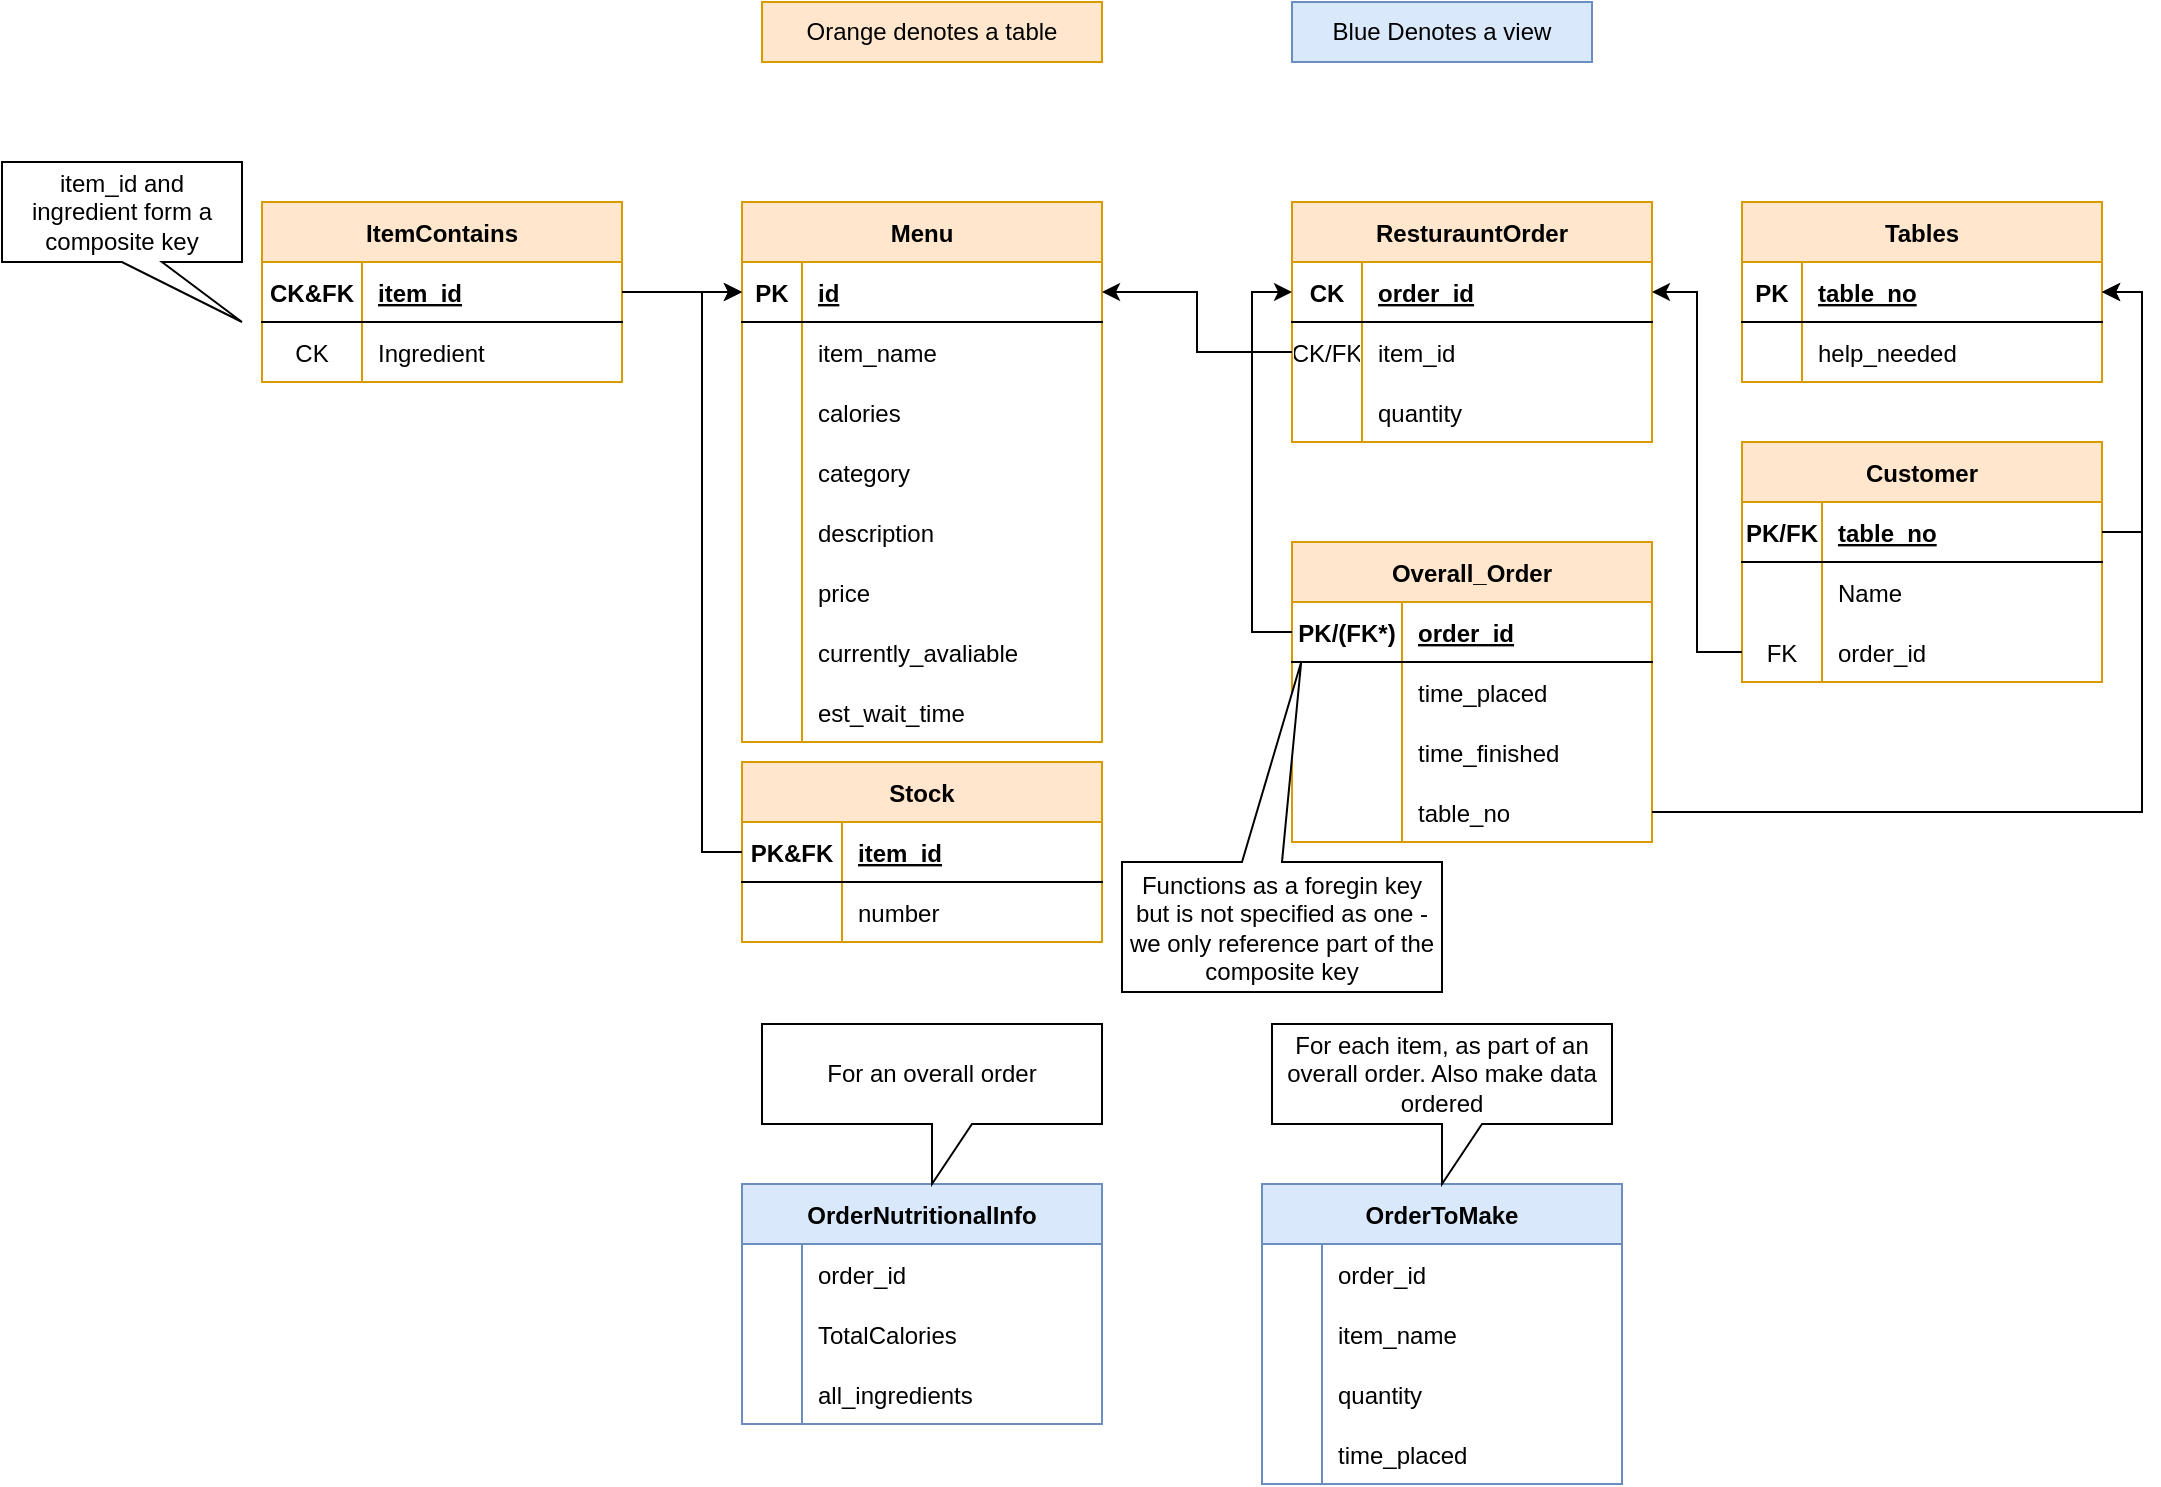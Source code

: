 <mxfile version="13.7.9" type="device"><diagram id="SdohJw1Y27w-HQeOz1-9" name="Page-1"><mxGraphModel dx="1340" dy="735" grid="1" gridSize="10" guides="1" tooltips="1" connect="1" arrows="1" fold="1" page="1" pageScale="1" pageWidth="850" pageHeight="1100" math="0" shadow="0"><root><mxCell id="0"/><mxCell id="1" parent="0"/><mxCell id="2-MBqTOUzXgTZONKNW20-1" value="Menu" style="shape=table;startSize=30;container=1;collapsible=1;childLayout=tableLayout;fixedRows=1;rowLines=0;fontStyle=1;align=center;resizeLast=1;fillColor=#ffe6cc;strokeColor=#d79b00;" parent="1" vertex="1"><mxGeometry x="60" y="140" width="180" height="270" as="geometry"/></mxCell><mxCell id="2-MBqTOUzXgTZONKNW20-2" value="" style="shape=tableRow;horizontal=0;startSize=0;swimlaneHead=0;swimlaneBody=0;fillColor=none;collapsible=0;dropTarget=0;points=[[0,0.5],[1,0.5]];portConstraint=eastwest;top=0;left=0;right=0;bottom=1;" parent="2-MBqTOUzXgTZONKNW20-1" vertex="1"><mxGeometry y="30" width="180" height="30" as="geometry"/></mxCell><mxCell id="2-MBqTOUzXgTZONKNW20-3" value="PK" style="shape=partialRectangle;connectable=0;fillColor=none;top=0;left=0;bottom=0;right=0;fontStyle=1;overflow=hidden;" parent="2-MBqTOUzXgTZONKNW20-2" vertex="1"><mxGeometry width="30" height="30" as="geometry"><mxRectangle width="30" height="30" as="alternateBounds"/></mxGeometry></mxCell><mxCell id="2-MBqTOUzXgTZONKNW20-4" value="id" style="shape=partialRectangle;connectable=0;fillColor=none;top=0;left=0;bottom=0;right=0;align=left;spacingLeft=6;fontStyle=5;overflow=hidden;" parent="2-MBqTOUzXgTZONKNW20-2" vertex="1"><mxGeometry x="30" width="150" height="30" as="geometry"><mxRectangle width="150" height="30" as="alternateBounds"/></mxGeometry></mxCell><mxCell id="2-MBqTOUzXgTZONKNW20-5" value="" style="shape=tableRow;horizontal=0;startSize=0;swimlaneHead=0;swimlaneBody=0;fillColor=none;collapsible=0;dropTarget=0;points=[[0,0.5],[1,0.5]];portConstraint=eastwest;top=0;left=0;right=0;bottom=0;" parent="2-MBqTOUzXgTZONKNW20-1" vertex="1"><mxGeometry y="60" width="180" height="30" as="geometry"/></mxCell><mxCell id="2-MBqTOUzXgTZONKNW20-6" value="" style="shape=partialRectangle;connectable=0;fillColor=none;top=0;left=0;bottom=0;right=0;editable=1;overflow=hidden;" parent="2-MBqTOUzXgTZONKNW20-5" vertex="1"><mxGeometry width="30" height="30" as="geometry"><mxRectangle width="30" height="30" as="alternateBounds"/></mxGeometry></mxCell><mxCell id="2-MBqTOUzXgTZONKNW20-7" value="item_name" style="shape=partialRectangle;connectable=0;fillColor=none;top=0;left=0;bottom=0;right=0;align=left;spacingLeft=6;overflow=hidden;" parent="2-MBqTOUzXgTZONKNW20-5" vertex="1"><mxGeometry x="30" width="150" height="30" as="geometry"><mxRectangle width="150" height="30" as="alternateBounds"/></mxGeometry></mxCell><mxCell id="2-MBqTOUzXgTZONKNW20-11" value="" style="shape=tableRow;horizontal=0;startSize=0;swimlaneHead=0;swimlaneBody=0;fillColor=none;collapsible=0;dropTarget=0;points=[[0,0.5],[1,0.5]];portConstraint=eastwest;top=0;left=0;right=0;bottom=0;" parent="2-MBqTOUzXgTZONKNW20-1" vertex="1"><mxGeometry y="90" width="180" height="30" as="geometry"/></mxCell><mxCell id="2-MBqTOUzXgTZONKNW20-12" value="" style="shape=partialRectangle;connectable=0;fillColor=none;top=0;left=0;bottom=0;right=0;editable=1;overflow=hidden;" parent="2-MBqTOUzXgTZONKNW20-11" vertex="1"><mxGeometry width="30" height="30" as="geometry"><mxRectangle width="30" height="30" as="alternateBounds"/></mxGeometry></mxCell><mxCell id="2-MBqTOUzXgTZONKNW20-13" value="calories" style="shape=partialRectangle;connectable=0;fillColor=none;top=0;left=0;bottom=0;right=0;align=left;spacingLeft=6;overflow=hidden;" parent="2-MBqTOUzXgTZONKNW20-11" vertex="1"><mxGeometry x="30" width="150" height="30" as="geometry"><mxRectangle width="150" height="30" as="alternateBounds"/></mxGeometry></mxCell><mxCell id="f_pFK07Fa-4HDUdcqEi2-1" value="" style="shape=tableRow;horizontal=0;startSize=0;swimlaneHead=0;swimlaneBody=0;fillColor=none;collapsible=0;dropTarget=0;points=[[0,0.5],[1,0.5]];portConstraint=eastwest;top=0;left=0;right=0;bottom=0;" parent="2-MBqTOUzXgTZONKNW20-1" vertex="1"><mxGeometry y="120" width="180" height="30" as="geometry"/></mxCell><mxCell id="f_pFK07Fa-4HDUdcqEi2-2" value="" style="shape=partialRectangle;connectable=0;fillColor=none;top=0;left=0;bottom=0;right=0;editable=1;overflow=hidden;" parent="f_pFK07Fa-4HDUdcqEi2-1" vertex="1"><mxGeometry width="30" height="30" as="geometry"><mxRectangle width="30" height="30" as="alternateBounds"/></mxGeometry></mxCell><mxCell id="f_pFK07Fa-4HDUdcqEi2-3" value="category" style="shape=partialRectangle;connectable=0;fillColor=none;top=0;left=0;bottom=0;right=0;align=left;spacingLeft=6;overflow=hidden;" parent="f_pFK07Fa-4HDUdcqEi2-1" vertex="1"><mxGeometry x="30" width="150" height="30" as="geometry"><mxRectangle width="150" height="30" as="alternateBounds"/></mxGeometry></mxCell><mxCell id="f_pFK07Fa-4HDUdcqEi2-4" value="" style="shape=tableRow;horizontal=0;startSize=0;swimlaneHead=0;swimlaneBody=0;fillColor=none;collapsible=0;dropTarget=0;points=[[0,0.5],[1,0.5]];portConstraint=eastwest;top=0;left=0;right=0;bottom=0;" parent="2-MBqTOUzXgTZONKNW20-1" vertex="1"><mxGeometry y="150" width="180" height="30" as="geometry"/></mxCell><mxCell id="f_pFK07Fa-4HDUdcqEi2-5" value="" style="shape=partialRectangle;connectable=0;fillColor=none;top=0;left=0;bottom=0;right=0;editable=1;overflow=hidden;" parent="f_pFK07Fa-4HDUdcqEi2-4" vertex="1"><mxGeometry width="30" height="30" as="geometry"><mxRectangle width="30" height="30" as="alternateBounds"/></mxGeometry></mxCell><mxCell id="f_pFK07Fa-4HDUdcqEi2-6" value="description" style="shape=partialRectangle;connectable=0;fillColor=none;top=0;left=0;bottom=0;right=0;align=left;spacingLeft=6;overflow=hidden;" parent="f_pFK07Fa-4HDUdcqEi2-4" vertex="1"><mxGeometry x="30" width="150" height="30" as="geometry"><mxRectangle width="150" height="30" as="alternateBounds"/></mxGeometry></mxCell><mxCell id="5MhEoBxmCBaLhJYlVvii-27" value="" style="shape=tableRow;horizontal=0;startSize=0;swimlaneHead=0;swimlaneBody=0;fillColor=none;collapsible=0;dropTarget=0;points=[[0,0.5],[1,0.5]];portConstraint=eastwest;top=0;left=0;right=0;bottom=0;" parent="2-MBqTOUzXgTZONKNW20-1" vertex="1"><mxGeometry y="180" width="180" height="30" as="geometry"/></mxCell><mxCell id="5MhEoBxmCBaLhJYlVvii-28" value="" style="shape=partialRectangle;connectable=0;fillColor=none;top=0;left=0;bottom=0;right=0;editable=1;overflow=hidden;" parent="5MhEoBxmCBaLhJYlVvii-27" vertex="1"><mxGeometry width="30" height="30" as="geometry"><mxRectangle width="30" height="30" as="alternateBounds"/></mxGeometry></mxCell><mxCell id="5MhEoBxmCBaLhJYlVvii-29" value="price" style="shape=partialRectangle;connectable=0;fillColor=none;top=0;left=0;bottom=0;right=0;align=left;spacingLeft=6;overflow=hidden;" parent="5MhEoBxmCBaLhJYlVvii-27" vertex="1"><mxGeometry x="30" width="150" height="30" as="geometry"><mxRectangle width="150" height="30" as="alternateBounds"/></mxGeometry></mxCell><mxCell id="2-MBqTOUzXgTZONKNW20-14" value="" style="shape=tableRow;horizontal=0;startSize=0;swimlaneHead=0;swimlaneBody=0;fillColor=none;collapsible=0;dropTarget=0;points=[[0,0.5],[1,0.5]];portConstraint=eastwest;top=0;left=0;right=0;bottom=0;" parent="2-MBqTOUzXgTZONKNW20-1" vertex="1"><mxGeometry y="210" width="180" height="30" as="geometry"/></mxCell><mxCell id="2-MBqTOUzXgTZONKNW20-15" value="" style="shape=partialRectangle;connectable=0;fillColor=none;top=0;left=0;bottom=0;right=0;editable=1;overflow=hidden;" parent="2-MBqTOUzXgTZONKNW20-14" vertex="1"><mxGeometry width="30" height="30" as="geometry"><mxRectangle width="30" height="30" as="alternateBounds"/></mxGeometry></mxCell><mxCell id="2-MBqTOUzXgTZONKNW20-16" value="currently_avaliable" style="shape=partialRectangle;connectable=0;fillColor=none;top=0;left=0;bottom=0;right=0;align=left;spacingLeft=6;overflow=hidden;" parent="2-MBqTOUzXgTZONKNW20-14" vertex="1"><mxGeometry x="30" width="150" height="30" as="geometry"><mxRectangle width="150" height="30" as="alternateBounds"/></mxGeometry></mxCell><mxCell id="2-MBqTOUzXgTZONKNW20-17" value="" style="shape=tableRow;horizontal=0;startSize=0;swimlaneHead=0;swimlaneBody=0;fillColor=none;collapsible=0;dropTarget=0;points=[[0,0.5],[1,0.5]];portConstraint=eastwest;top=0;left=0;right=0;bottom=0;" parent="2-MBqTOUzXgTZONKNW20-1" vertex="1"><mxGeometry y="240" width="180" height="30" as="geometry"/></mxCell><mxCell id="2-MBqTOUzXgTZONKNW20-18" value="" style="shape=partialRectangle;connectable=0;fillColor=none;top=0;left=0;bottom=0;right=0;editable=1;overflow=hidden;" parent="2-MBqTOUzXgTZONKNW20-17" vertex="1"><mxGeometry width="30" height="30" as="geometry"><mxRectangle width="30" height="30" as="alternateBounds"/></mxGeometry></mxCell><mxCell id="2-MBqTOUzXgTZONKNW20-19" value="est_wait_time" style="shape=partialRectangle;connectable=0;fillColor=none;top=0;left=0;bottom=0;right=0;align=left;spacingLeft=6;overflow=hidden;" parent="2-MBqTOUzXgTZONKNW20-17" vertex="1"><mxGeometry x="30" width="150" height="30" as="geometry"><mxRectangle width="150" height="30" as="alternateBounds"/></mxGeometry></mxCell><mxCell id="2-MBqTOUzXgTZONKNW20-20" value="Stock" style="shape=table;startSize=30;container=1;collapsible=1;childLayout=tableLayout;fixedRows=1;rowLines=0;fontStyle=1;align=center;resizeLast=1;fillColor=#ffe6cc;strokeColor=#d79b00;" parent="1" vertex="1"><mxGeometry x="60" y="420" width="180" height="90" as="geometry"/></mxCell><mxCell id="2-MBqTOUzXgTZONKNW20-21" value="" style="shape=tableRow;horizontal=0;startSize=0;swimlaneHead=0;swimlaneBody=0;fillColor=none;collapsible=0;dropTarget=0;points=[[0,0.5],[1,0.5]];portConstraint=eastwest;top=0;left=0;right=0;bottom=1;" parent="2-MBqTOUzXgTZONKNW20-20" vertex="1"><mxGeometry y="30" width="180" height="30" as="geometry"/></mxCell><mxCell id="2-MBqTOUzXgTZONKNW20-22" value="PK&amp;FK" style="shape=partialRectangle;connectable=0;fillColor=none;top=0;left=0;bottom=0;right=0;fontStyle=1;overflow=hidden;" parent="2-MBqTOUzXgTZONKNW20-21" vertex="1"><mxGeometry width="50" height="30" as="geometry"><mxRectangle width="50" height="30" as="alternateBounds"/></mxGeometry></mxCell><mxCell id="2-MBqTOUzXgTZONKNW20-23" value="item_id" style="shape=partialRectangle;connectable=0;fillColor=none;top=0;left=0;bottom=0;right=0;align=left;spacingLeft=6;fontStyle=5;overflow=hidden;" parent="2-MBqTOUzXgTZONKNW20-21" vertex="1"><mxGeometry x="50" width="130" height="30" as="geometry"><mxRectangle width="130" height="30" as="alternateBounds"/></mxGeometry></mxCell><mxCell id="2-MBqTOUzXgTZONKNW20-24" value="" style="shape=tableRow;horizontal=0;startSize=0;swimlaneHead=0;swimlaneBody=0;fillColor=none;collapsible=0;dropTarget=0;points=[[0,0.5],[1,0.5]];portConstraint=eastwest;top=0;left=0;right=0;bottom=0;" parent="2-MBqTOUzXgTZONKNW20-20" vertex="1"><mxGeometry y="60" width="180" height="30" as="geometry"/></mxCell><mxCell id="2-MBqTOUzXgTZONKNW20-25" value="" style="shape=partialRectangle;connectable=0;fillColor=none;top=0;left=0;bottom=0;right=0;editable=1;overflow=hidden;" parent="2-MBqTOUzXgTZONKNW20-24" vertex="1"><mxGeometry width="50" height="30" as="geometry"><mxRectangle width="50" height="30" as="alternateBounds"/></mxGeometry></mxCell><mxCell id="2-MBqTOUzXgTZONKNW20-26" value="number" style="shape=partialRectangle;connectable=0;fillColor=none;top=0;left=0;bottom=0;right=0;align=left;spacingLeft=6;overflow=hidden;" parent="2-MBqTOUzXgTZONKNW20-24" vertex="1"><mxGeometry x="50" width="130" height="30" as="geometry"><mxRectangle width="130" height="30" as="alternateBounds"/></mxGeometry></mxCell><mxCell id="2-MBqTOUzXgTZONKNW20-43" value="ResturauntOrder" style="shape=table;startSize=30;container=1;collapsible=1;childLayout=tableLayout;fixedRows=1;rowLines=0;fontStyle=1;align=center;resizeLast=1;fillColor=#ffe6cc;strokeColor=#d79b00;" parent="1" vertex="1"><mxGeometry x="335" y="140" width="180" height="120" as="geometry"/></mxCell><mxCell id="2-MBqTOUzXgTZONKNW20-44" value="" style="shape=tableRow;horizontal=0;startSize=0;swimlaneHead=0;swimlaneBody=0;fillColor=none;collapsible=0;dropTarget=0;points=[[0,0.5],[1,0.5]];portConstraint=eastwest;top=0;left=0;right=0;bottom=1;" parent="2-MBqTOUzXgTZONKNW20-43" vertex="1"><mxGeometry y="30" width="180" height="30" as="geometry"/></mxCell><mxCell id="2-MBqTOUzXgTZONKNW20-45" value="CK" style="shape=partialRectangle;connectable=0;fillColor=none;top=0;left=0;bottom=0;right=0;fontStyle=1;overflow=hidden;" parent="2-MBqTOUzXgTZONKNW20-44" vertex="1"><mxGeometry width="35" height="30" as="geometry"><mxRectangle width="35" height="30" as="alternateBounds"/></mxGeometry></mxCell><mxCell id="2-MBqTOUzXgTZONKNW20-46" value="order_id" style="shape=partialRectangle;connectable=0;fillColor=none;top=0;left=0;bottom=0;right=0;align=left;spacingLeft=6;fontStyle=5;overflow=hidden;" parent="2-MBqTOUzXgTZONKNW20-44" vertex="1"><mxGeometry x="35" width="145" height="30" as="geometry"><mxRectangle width="145" height="30" as="alternateBounds"/></mxGeometry></mxCell><mxCell id="2-MBqTOUzXgTZONKNW20-47" value="" style="shape=tableRow;horizontal=0;startSize=0;swimlaneHead=0;swimlaneBody=0;fillColor=none;collapsible=0;dropTarget=0;points=[[0,0.5],[1,0.5]];portConstraint=eastwest;top=0;left=0;right=0;bottom=0;" parent="2-MBqTOUzXgTZONKNW20-43" vertex="1"><mxGeometry y="60" width="180" height="30" as="geometry"/></mxCell><mxCell id="2-MBqTOUzXgTZONKNW20-48" value="CK/FK" style="shape=partialRectangle;connectable=0;fillColor=none;top=0;left=0;bottom=0;right=0;editable=1;overflow=hidden;" parent="2-MBqTOUzXgTZONKNW20-47" vertex="1"><mxGeometry width="35" height="30" as="geometry"><mxRectangle width="35" height="30" as="alternateBounds"/></mxGeometry></mxCell><mxCell id="2-MBqTOUzXgTZONKNW20-49" value="item_id" style="shape=partialRectangle;connectable=0;fillColor=none;top=0;left=0;bottom=0;right=0;align=left;spacingLeft=6;overflow=hidden;" parent="2-MBqTOUzXgTZONKNW20-47" vertex="1"><mxGeometry x="35" width="145" height="30" as="geometry"><mxRectangle width="145" height="30" as="alternateBounds"/></mxGeometry></mxCell><mxCell id="f_pFK07Fa-4HDUdcqEi2-7" value="" style="shape=tableRow;horizontal=0;startSize=0;swimlaneHead=0;swimlaneBody=0;fillColor=none;collapsible=0;dropTarget=0;points=[[0,0.5],[1,0.5]];portConstraint=eastwest;top=0;left=0;right=0;bottom=0;" parent="2-MBqTOUzXgTZONKNW20-43" vertex="1"><mxGeometry y="90" width="180" height="30" as="geometry"/></mxCell><mxCell id="f_pFK07Fa-4HDUdcqEi2-8" value="" style="shape=partialRectangle;connectable=0;fillColor=none;top=0;left=0;bottom=0;right=0;editable=1;overflow=hidden;" parent="f_pFK07Fa-4HDUdcqEi2-7" vertex="1"><mxGeometry width="35" height="30" as="geometry"><mxRectangle width="35" height="30" as="alternateBounds"/></mxGeometry></mxCell><mxCell id="f_pFK07Fa-4HDUdcqEi2-9" value="quantity" style="shape=partialRectangle;connectable=0;fillColor=none;top=0;left=0;bottom=0;right=0;align=left;spacingLeft=6;overflow=hidden;" parent="f_pFK07Fa-4HDUdcqEi2-7" vertex="1"><mxGeometry x="35" width="145" height="30" as="geometry"><mxRectangle width="145" height="30" as="alternateBounds"/></mxGeometry></mxCell><mxCell id="2-MBqTOUzXgTZONKNW20-62" value="Overall_Order" style="shape=table;startSize=30;container=1;collapsible=1;childLayout=tableLayout;fixedRows=1;rowLines=0;fontStyle=1;align=center;resizeLast=1;fillColor=#ffe6cc;strokeColor=#d79b00;" parent="1" vertex="1"><mxGeometry x="335" y="310" width="180" height="150" as="geometry"/></mxCell><mxCell id="2-MBqTOUzXgTZONKNW20-63" value="" style="shape=tableRow;horizontal=0;startSize=0;swimlaneHead=0;swimlaneBody=0;fillColor=none;collapsible=0;dropTarget=0;points=[[0,0.5],[1,0.5]];portConstraint=eastwest;top=0;left=0;right=0;bottom=1;" parent="2-MBqTOUzXgTZONKNW20-62" vertex="1"><mxGeometry y="30" width="180" height="30" as="geometry"/></mxCell><mxCell id="2-MBqTOUzXgTZONKNW20-64" value="PK/(FK*)" style="shape=partialRectangle;connectable=0;fillColor=none;top=0;left=0;bottom=0;right=0;fontStyle=1;overflow=hidden;" parent="2-MBqTOUzXgTZONKNW20-63" vertex="1"><mxGeometry width="55" height="30" as="geometry"><mxRectangle width="55" height="30" as="alternateBounds"/></mxGeometry></mxCell><mxCell id="2-MBqTOUzXgTZONKNW20-65" value="order_id" style="shape=partialRectangle;connectable=0;fillColor=none;top=0;left=0;bottom=0;right=0;align=left;spacingLeft=6;fontStyle=5;overflow=hidden;" parent="2-MBqTOUzXgTZONKNW20-63" vertex="1"><mxGeometry x="55" width="125" height="30" as="geometry"><mxRectangle width="125" height="30" as="alternateBounds"/></mxGeometry></mxCell><mxCell id="2-MBqTOUzXgTZONKNW20-69" value="" style="shape=tableRow;horizontal=0;startSize=0;swimlaneHead=0;swimlaneBody=0;fillColor=none;collapsible=0;dropTarget=0;points=[[0,0.5],[1,0.5]];portConstraint=eastwest;top=0;left=0;right=0;bottom=0;" parent="2-MBqTOUzXgTZONKNW20-62" vertex="1"><mxGeometry y="60" width="180" height="30" as="geometry"/></mxCell><mxCell id="2-MBqTOUzXgTZONKNW20-70" value="" style="shape=partialRectangle;connectable=0;fillColor=none;top=0;left=0;bottom=0;right=0;fontStyle=0;overflow=hidden;" parent="2-MBqTOUzXgTZONKNW20-69" vertex="1"><mxGeometry width="55" height="30" as="geometry"><mxRectangle width="55" height="30" as="alternateBounds"/></mxGeometry></mxCell><mxCell id="2-MBqTOUzXgTZONKNW20-71" value="time_placed" style="shape=partialRectangle;connectable=0;fillColor=none;top=0;left=0;bottom=0;right=0;align=left;spacingLeft=6;fontStyle=0;overflow=hidden;" parent="2-MBqTOUzXgTZONKNW20-69" vertex="1"><mxGeometry x="55" width="125" height="30" as="geometry"><mxRectangle width="125" height="30" as="alternateBounds"/></mxGeometry></mxCell><mxCell id="2-MBqTOUzXgTZONKNW20-72" value="" style="shape=tableRow;horizontal=0;startSize=0;swimlaneHead=0;swimlaneBody=0;fillColor=none;collapsible=0;dropTarget=0;points=[[0,0.5],[1,0.5]];portConstraint=eastwest;top=0;left=0;right=0;bottom=0;" parent="2-MBqTOUzXgTZONKNW20-62" vertex="1"><mxGeometry y="90" width="180" height="30" as="geometry"/></mxCell><mxCell id="2-MBqTOUzXgTZONKNW20-73" value="" style="shape=partialRectangle;connectable=0;fillColor=none;top=0;left=0;bottom=0;right=0;editable=1;overflow=hidden;" parent="2-MBqTOUzXgTZONKNW20-72" vertex="1"><mxGeometry width="55" height="30" as="geometry"><mxRectangle width="55" height="30" as="alternateBounds"/></mxGeometry></mxCell><mxCell id="2-MBqTOUzXgTZONKNW20-74" value="time_finished" style="shape=partialRectangle;connectable=0;fillColor=none;top=0;left=0;bottom=0;right=0;align=left;spacingLeft=6;overflow=hidden;" parent="2-MBqTOUzXgTZONKNW20-72" vertex="1"><mxGeometry x="55" width="125" height="30" as="geometry"><mxRectangle width="125" height="30" as="alternateBounds"/></mxGeometry></mxCell><mxCell id="LBMTMVCG0nJJ5GcOi2LP-10" value="" style="shape=tableRow;horizontal=0;startSize=0;swimlaneHead=0;swimlaneBody=0;fillColor=none;collapsible=0;dropTarget=0;points=[[0,0.5],[1,0.5]];portConstraint=eastwest;top=0;left=0;right=0;bottom=0;" vertex="1" parent="2-MBqTOUzXgTZONKNW20-62"><mxGeometry y="120" width="180" height="30" as="geometry"/></mxCell><mxCell id="LBMTMVCG0nJJ5GcOi2LP-11" value="" style="shape=partialRectangle;connectable=0;fillColor=none;top=0;left=0;bottom=0;right=0;editable=1;overflow=hidden;" vertex="1" parent="LBMTMVCG0nJJ5GcOi2LP-10"><mxGeometry width="55" height="30" as="geometry"><mxRectangle width="55" height="30" as="alternateBounds"/></mxGeometry></mxCell><mxCell id="LBMTMVCG0nJJ5GcOi2LP-12" value="table_no" style="shape=partialRectangle;connectable=0;fillColor=none;top=0;left=0;bottom=0;right=0;align=left;spacingLeft=6;overflow=hidden;" vertex="1" parent="LBMTMVCG0nJJ5GcOi2LP-10"><mxGeometry x="55" width="125" height="30" as="geometry"><mxRectangle width="125" height="30" as="alternateBounds"/></mxGeometry></mxCell><mxCell id="2-MBqTOUzXgTZONKNW20-81" value="Orange denotes a table" style="text;html=1;strokeColor=#d79b00;fillColor=#ffe6cc;align=center;verticalAlign=middle;whiteSpace=wrap;rounded=0;" parent="1" vertex="1"><mxGeometry x="70" y="40" width="170" height="30" as="geometry"/></mxCell><mxCell id="2-MBqTOUzXgTZONKNW20-83" value="Blue Denotes a view" style="text;html=1;strokeColor=#6c8ebf;fillColor=#dae8fc;align=center;verticalAlign=middle;whiteSpace=wrap;rounded=0;" parent="1" vertex="1"><mxGeometry x="335" y="40" width="150" height="30" as="geometry"/></mxCell><mxCell id="2-MBqTOUzXgTZONKNW20-84" style="edgeStyle=orthogonalEdgeStyle;rounded=0;orthogonalLoop=1;jettySize=auto;html=1;exitX=0;exitY=0.5;exitDx=0;exitDy=0;entryX=0;entryY=0.5;entryDx=0;entryDy=0;" parent="1" source="2-MBqTOUzXgTZONKNW20-63" target="2-MBqTOUzXgTZONKNW20-44" edge="1"><mxGeometry relative="1" as="geometry"/></mxCell><mxCell id="2-MBqTOUzXgTZONKNW20-85" style="edgeStyle=orthogonalEdgeStyle;rounded=0;orthogonalLoop=1;jettySize=auto;html=1;exitX=0;exitY=0.5;exitDx=0;exitDy=0;entryX=0;entryY=0.5;entryDx=0;entryDy=0;" parent="1" source="2-MBqTOUzXgTZONKNW20-21" target="2-MBqTOUzXgTZONKNW20-2" edge="1"><mxGeometry relative="1" as="geometry"/></mxCell><mxCell id="2-MBqTOUzXgTZONKNW20-86" value="OrderNutritionalInfo" style="shape=table;startSize=30;container=1;collapsible=1;childLayout=tableLayout;fixedRows=1;rowLines=0;fontStyle=1;align=center;resizeLast=1;fillColor=#dae8fc;strokeColor=#6c8ebf;" parent="1" vertex="1"><mxGeometry x="60" y="631" width="180" height="120" as="geometry"/></mxCell><mxCell id="2-MBqTOUzXgTZONKNW20-102" value="" style="shape=tableRow;horizontal=0;startSize=0;swimlaneHead=0;swimlaneBody=0;fillColor=none;collapsible=0;dropTarget=0;points=[[0,0.5],[1,0.5]];portConstraint=eastwest;top=0;left=0;right=0;bottom=0;" parent="2-MBqTOUzXgTZONKNW20-86" vertex="1"><mxGeometry y="30" width="180" height="30" as="geometry"/></mxCell><mxCell id="2-MBqTOUzXgTZONKNW20-103" value="" style="shape=partialRectangle;connectable=0;fillColor=none;top=0;left=0;bottom=0;right=0;editable=1;overflow=hidden;" parent="2-MBqTOUzXgTZONKNW20-102" vertex="1"><mxGeometry width="30" height="30" as="geometry"><mxRectangle width="30" height="30" as="alternateBounds"/></mxGeometry></mxCell><mxCell id="2-MBqTOUzXgTZONKNW20-104" value="order_id" style="shape=partialRectangle;connectable=0;fillColor=none;top=0;left=0;bottom=0;right=0;align=left;spacingLeft=6;overflow=hidden;" parent="2-MBqTOUzXgTZONKNW20-102" vertex="1"><mxGeometry x="30" width="150" height="30" as="geometry"><mxRectangle width="150" height="30" as="alternateBounds"/></mxGeometry></mxCell><mxCell id="2-MBqTOUzXgTZONKNW20-90" value="" style="shape=tableRow;horizontal=0;startSize=0;swimlaneHead=0;swimlaneBody=0;fillColor=none;collapsible=0;dropTarget=0;points=[[0,0.5],[1,0.5]];portConstraint=eastwest;top=0;left=0;right=0;bottom=0;" parent="2-MBqTOUzXgTZONKNW20-86" vertex="1"><mxGeometry y="60" width="180" height="30" as="geometry"/></mxCell><mxCell id="2-MBqTOUzXgTZONKNW20-91" value="" style="shape=partialRectangle;connectable=0;fillColor=none;top=0;left=0;bottom=0;right=0;editable=1;overflow=hidden;" parent="2-MBqTOUzXgTZONKNW20-90" vertex="1"><mxGeometry width="30" height="30" as="geometry"><mxRectangle width="30" height="30" as="alternateBounds"/></mxGeometry></mxCell><mxCell id="2-MBqTOUzXgTZONKNW20-92" value="TotalCalories" style="shape=partialRectangle;connectable=0;fillColor=none;top=0;left=0;bottom=0;right=0;align=left;spacingLeft=6;overflow=hidden;" parent="2-MBqTOUzXgTZONKNW20-90" vertex="1"><mxGeometry x="30" width="150" height="30" as="geometry"><mxRectangle width="150" height="30" as="alternateBounds"/></mxGeometry></mxCell><mxCell id="2-MBqTOUzXgTZONKNW20-93" value="" style="shape=tableRow;horizontal=0;startSize=0;swimlaneHead=0;swimlaneBody=0;fillColor=none;collapsible=0;dropTarget=0;points=[[0,0.5],[1,0.5]];portConstraint=eastwest;top=0;left=0;right=0;bottom=0;" parent="2-MBqTOUzXgTZONKNW20-86" vertex="1"><mxGeometry y="90" width="180" height="30" as="geometry"/></mxCell><mxCell id="2-MBqTOUzXgTZONKNW20-94" value="" style="shape=partialRectangle;connectable=0;fillColor=none;top=0;left=0;bottom=0;right=0;fontStyle=0;overflow=hidden;" parent="2-MBqTOUzXgTZONKNW20-93" vertex="1"><mxGeometry width="30" height="30" as="geometry"><mxRectangle width="30" height="30" as="alternateBounds"/></mxGeometry></mxCell><mxCell id="2-MBqTOUzXgTZONKNW20-95" value="all_ingredients" style="shape=partialRectangle;connectable=0;fillColor=none;top=0;left=0;bottom=0;right=0;align=left;spacingLeft=6;fontStyle=0;overflow=hidden;" parent="2-MBqTOUzXgTZONKNW20-93" vertex="1"><mxGeometry x="30" width="150" height="30" as="geometry"><mxRectangle width="150" height="30" as="alternateBounds"/></mxGeometry></mxCell><mxCell id="2-MBqTOUzXgTZONKNW20-106" style="edgeStyle=orthogonalEdgeStyle;rounded=0;orthogonalLoop=1;jettySize=auto;html=1;entryX=1;entryY=0.5;entryDx=0;entryDy=0;" parent="1" source="2-MBqTOUzXgTZONKNW20-47" target="2-MBqTOUzXgTZONKNW20-2" edge="1"><mxGeometry relative="1" as="geometry"/></mxCell><mxCell id="2-MBqTOUzXgTZONKNW20-107" value="OrderToMake" style="shape=table;startSize=30;container=1;collapsible=1;childLayout=tableLayout;fixedRows=1;rowLines=0;fontStyle=1;align=center;resizeLast=1;fillColor=#dae8fc;strokeColor=#6c8ebf;" parent="1" vertex="1"><mxGeometry x="320" y="631" width="180" height="150" as="geometry"/></mxCell><mxCell id="2-MBqTOUzXgTZONKNW20-108" value="" style="shape=tableRow;horizontal=0;startSize=0;swimlaneHead=0;swimlaneBody=0;fillColor=none;collapsible=0;dropTarget=0;points=[[0,0.5],[1,0.5]];portConstraint=eastwest;top=0;left=0;right=0;bottom=0;" parent="2-MBqTOUzXgTZONKNW20-107" vertex="1"><mxGeometry y="30" width="180" height="30" as="geometry"/></mxCell><mxCell id="2-MBqTOUzXgTZONKNW20-109" value="" style="shape=partialRectangle;connectable=0;fillColor=none;top=0;left=0;bottom=0;right=0;editable=1;overflow=hidden;" parent="2-MBqTOUzXgTZONKNW20-108" vertex="1"><mxGeometry width="30" height="30" as="geometry"><mxRectangle width="30" height="30" as="alternateBounds"/></mxGeometry></mxCell><mxCell id="2-MBqTOUzXgTZONKNW20-110" value="order_id" style="shape=partialRectangle;connectable=0;fillColor=none;top=0;left=0;bottom=0;right=0;align=left;spacingLeft=6;overflow=hidden;" parent="2-MBqTOUzXgTZONKNW20-108" vertex="1"><mxGeometry x="30" width="150" height="30" as="geometry"><mxRectangle width="150" height="30" as="alternateBounds"/></mxGeometry></mxCell><mxCell id="2-MBqTOUzXgTZONKNW20-111" value="" style="shape=tableRow;horizontal=0;startSize=0;swimlaneHead=0;swimlaneBody=0;fillColor=none;collapsible=0;dropTarget=0;points=[[0,0.5],[1,0.5]];portConstraint=eastwest;top=0;left=0;right=0;bottom=0;" parent="2-MBqTOUzXgTZONKNW20-107" vertex="1"><mxGeometry y="60" width="180" height="30" as="geometry"/></mxCell><mxCell id="2-MBqTOUzXgTZONKNW20-112" value="" style="shape=partialRectangle;connectable=0;fillColor=none;top=0;left=0;bottom=0;right=0;editable=1;overflow=hidden;" parent="2-MBqTOUzXgTZONKNW20-111" vertex="1"><mxGeometry width="30" height="30" as="geometry"><mxRectangle width="30" height="30" as="alternateBounds"/></mxGeometry></mxCell><mxCell id="2-MBqTOUzXgTZONKNW20-113" value="item_name" style="shape=partialRectangle;connectable=0;fillColor=none;top=0;left=0;bottom=0;right=0;align=left;spacingLeft=6;overflow=hidden;" parent="2-MBqTOUzXgTZONKNW20-111" vertex="1"><mxGeometry x="30" width="150" height="30" as="geometry"><mxRectangle width="150" height="30" as="alternateBounds"/></mxGeometry></mxCell><mxCell id="LBMTMVCG0nJJ5GcOi2LP-4" value="" style="shape=tableRow;horizontal=0;startSize=0;swimlaneHead=0;swimlaneBody=0;fillColor=none;collapsible=0;dropTarget=0;points=[[0,0.5],[1,0.5]];portConstraint=eastwest;top=0;left=0;right=0;bottom=0;" vertex="1" parent="2-MBqTOUzXgTZONKNW20-107"><mxGeometry y="90" width="180" height="30" as="geometry"/></mxCell><mxCell id="LBMTMVCG0nJJ5GcOi2LP-5" value="" style="shape=partialRectangle;connectable=0;fillColor=none;top=0;left=0;bottom=0;right=0;fontStyle=0;overflow=hidden;" vertex="1" parent="LBMTMVCG0nJJ5GcOi2LP-4"><mxGeometry width="30" height="30" as="geometry"><mxRectangle width="30" height="30" as="alternateBounds"/></mxGeometry></mxCell><mxCell id="LBMTMVCG0nJJ5GcOi2LP-6" value="quantity" style="shape=partialRectangle;connectable=0;fillColor=none;top=0;left=0;bottom=0;right=0;align=left;spacingLeft=6;fontStyle=0;overflow=hidden;" vertex="1" parent="LBMTMVCG0nJJ5GcOi2LP-4"><mxGeometry x="30" width="150" height="30" as="geometry"><mxRectangle width="150" height="30" as="alternateBounds"/></mxGeometry></mxCell><mxCell id="2-MBqTOUzXgTZONKNW20-114" value="" style="shape=tableRow;horizontal=0;startSize=0;swimlaneHead=0;swimlaneBody=0;fillColor=none;collapsible=0;dropTarget=0;points=[[0,0.5],[1,0.5]];portConstraint=eastwest;top=0;left=0;right=0;bottom=0;" parent="2-MBqTOUzXgTZONKNW20-107" vertex="1"><mxGeometry y="120" width="180" height="30" as="geometry"/></mxCell><mxCell id="2-MBqTOUzXgTZONKNW20-115" value="" style="shape=partialRectangle;connectable=0;fillColor=none;top=0;left=0;bottom=0;right=0;fontStyle=0;overflow=hidden;" parent="2-MBqTOUzXgTZONKNW20-114" vertex="1"><mxGeometry width="30" height="30" as="geometry"><mxRectangle width="30" height="30" as="alternateBounds"/></mxGeometry></mxCell><mxCell id="2-MBqTOUzXgTZONKNW20-116" value="time_placed" style="shape=partialRectangle;connectable=0;fillColor=none;top=0;left=0;bottom=0;right=0;align=left;spacingLeft=6;fontStyle=0;overflow=hidden;" parent="2-MBqTOUzXgTZONKNW20-114" vertex="1"><mxGeometry x="30" width="150" height="30" as="geometry"><mxRectangle width="150" height="30" as="alternateBounds"/></mxGeometry></mxCell><mxCell id="2-MBqTOUzXgTZONKNW20-117" value="Tables" style="shape=table;startSize=30;container=1;collapsible=1;childLayout=tableLayout;fixedRows=1;rowLines=0;fontStyle=1;align=center;resizeLast=1;fillColor=#ffe6cc;strokeColor=#d79b00;" parent="1" vertex="1"><mxGeometry x="560" y="140" width="180" height="90" as="geometry"/></mxCell><mxCell id="2-MBqTOUzXgTZONKNW20-118" value="" style="shape=tableRow;horizontal=0;startSize=0;swimlaneHead=0;swimlaneBody=0;fillColor=none;collapsible=0;dropTarget=0;points=[[0,0.5],[1,0.5]];portConstraint=eastwest;top=0;left=0;right=0;bottom=1;" parent="2-MBqTOUzXgTZONKNW20-117" vertex="1"><mxGeometry y="30" width="180" height="30" as="geometry"/></mxCell><mxCell id="2-MBqTOUzXgTZONKNW20-119" value="PK" style="shape=partialRectangle;connectable=0;fillColor=none;top=0;left=0;bottom=0;right=0;fontStyle=1;overflow=hidden;" parent="2-MBqTOUzXgTZONKNW20-118" vertex="1"><mxGeometry width="30" height="30" as="geometry"><mxRectangle width="30" height="30" as="alternateBounds"/></mxGeometry></mxCell><mxCell id="2-MBqTOUzXgTZONKNW20-120" value="table_no" style="shape=partialRectangle;connectable=0;fillColor=none;top=0;left=0;bottom=0;right=0;align=left;spacingLeft=6;fontStyle=5;overflow=hidden;" parent="2-MBqTOUzXgTZONKNW20-118" vertex="1"><mxGeometry x="30" width="150" height="30" as="geometry"><mxRectangle width="150" height="30" as="alternateBounds"/></mxGeometry></mxCell><mxCell id="2-MBqTOUzXgTZONKNW20-121" value="" style="shape=tableRow;horizontal=0;startSize=0;swimlaneHead=0;swimlaneBody=0;fillColor=none;collapsible=0;dropTarget=0;points=[[0,0.5],[1,0.5]];portConstraint=eastwest;top=0;left=0;right=0;bottom=0;" parent="2-MBqTOUzXgTZONKNW20-117" vertex="1"><mxGeometry y="60" width="180" height="30" as="geometry"/></mxCell><mxCell id="2-MBqTOUzXgTZONKNW20-122" value="" style="shape=partialRectangle;connectable=0;fillColor=none;top=0;left=0;bottom=0;right=0;fontStyle=0;overflow=hidden;" parent="2-MBqTOUzXgTZONKNW20-121" vertex="1"><mxGeometry width="30" height="30" as="geometry"><mxRectangle width="30" height="30" as="alternateBounds"/></mxGeometry></mxCell><mxCell id="2-MBqTOUzXgTZONKNW20-123" value="help_needed" style="shape=partialRectangle;connectable=0;fillColor=none;top=0;left=0;bottom=0;right=0;align=left;spacingLeft=6;fontStyle=0;overflow=hidden;" parent="2-MBqTOUzXgTZONKNW20-121" vertex="1"><mxGeometry x="30" width="150" height="30" as="geometry"><mxRectangle width="150" height="30" as="alternateBounds"/></mxGeometry></mxCell><mxCell id="2-MBqTOUzXgTZONKNW20-141" value="Customer" style="shape=table;startSize=30;container=1;collapsible=1;childLayout=tableLayout;fixedRows=1;rowLines=0;fontStyle=1;align=center;resizeLast=1;fillColor=#ffe6cc;strokeColor=#d79b00;" parent="1" vertex="1"><mxGeometry x="560" y="260" width="180" height="120" as="geometry"/></mxCell><mxCell id="2-MBqTOUzXgTZONKNW20-142" value="" style="shape=tableRow;horizontal=0;startSize=0;swimlaneHead=0;swimlaneBody=0;fillColor=none;collapsible=0;dropTarget=0;points=[[0,0.5],[1,0.5]];portConstraint=eastwest;top=0;left=0;right=0;bottom=1;" parent="2-MBqTOUzXgTZONKNW20-141" vertex="1"><mxGeometry y="30" width="180" height="30" as="geometry"/></mxCell><mxCell id="2-MBqTOUzXgTZONKNW20-143" value="PK/FK" style="shape=partialRectangle;connectable=0;fillColor=none;top=0;left=0;bottom=0;right=0;fontStyle=1;overflow=hidden;" parent="2-MBqTOUzXgTZONKNW20-142" vertex="1"><mxGeometry width="40" height="30" as="geometry"><mxRectangle width="40" height="30" as="alternateBounds"/></mxGeometry></mxCell><mxCell id="2-MBqTOUzXgTZONKNW20-144" value="table_no" style="shape=partialRectangle;connectable=0;fillColor=none;top=0;left=0;bottom=0;right=0;align=left;spacingLeft=6;fontStyle=5;overflow=hidden;" parent="2-MBqTOUzXgTZONKNW20-142" vertex="1"><mxGeometry x="40" width="140" height="30" as="geometry"><mxRectangle width="140" height="30" as="alternateBounds"/></mxGeometry></mxCell><mxCell id="2-MBqTOUzXgTZONKNW20-145" value="" style="shape=tableRow;horizontal=0;startSize=0;swimlaneHead=0;swimlaneBody=0;fillColor=none;collapsible=0;dropTarget=0;points=[[0,0.5],[1,0.5]];portConstraint=eastwest;top=0;left=0;right=0;bottom=0;" parent="2-MBqTOUzXgTZONKNW20-141" vertex="1"><mxGeometry y="60" width="180" height="30" as="geometry"/></mxCell><mxCell id="2-MBqTOUzXgTZONKNW20-146" value="" style="shape=partialRectangle;connectable=0;fillColor=none;top=0;left=0;bottom=0;right=0;editable=1;overflow=hidden;" parent="2-MBqTOUzXgTZONKNW20-145" vertex="1"><mxGeometry width="40" height="30" as="geometry"><mxRectangle width="40" height="30" as="alternateBounds"/></mxGeometry></mxCell><mxCell id="2-MBqTOUzXgTZONKNW20-147" value="Name" style="shape=partialRectangle;connectable=0;fillColor=none;top=0;left=0;bottom=0;right=0;align=left;spacingLeft=6;overflow=hidden;" parent="2-MBqTOUzXgTZONKNW20-145" vertex="1"><mxGeometry x="40" width="140" height="30" as="geometry"><mxRectangle width="140" height="30" as="alternateBounds"/></mxGeometry></mxCell><mxCell id="2-MBqTOUzXgTZONKNW20-157" value="" style="shape=tableRow;horizontal=0;startSize=0;swimlaneHead=0;swimlaneBody=0;fillColor=none;collapsible=0;dropTarget=0;points=[[0,0.5],[1,0.5]];portConstraint=eastwest;top=0;left=0;right=0;bottom=0;" parent="2-MBqTOUzXgTZONKNW20-141" vertex="1"><mxGeometry y="90" width="180" height="30" as="geometry"/></mxCell><mxCell id="2-MBqTOUzXgTZONKNW20-158" value="FK" style="shape=partialRectangle;connectable=0;fillColor=none;top=0;left=0;bottom=0;right=0;editable=1;overflow=hidden;" parent="2-MBqTOUzXgTZONKNW20-157" vertex="1"><mxGeometry width="40" height="30" as="geometry"><mxRectangle width="40" height="30" as="alternateBounds"/></mxGeometry></mxCell><mxCell id="2-MBqTOUzXgTZONKNW20-159" value="order_id" style="shape=partialRectangle;connectable=0;fillColor=none;top=0;left=0;bottom=0;right=0;align=left;spacingLeft=6;overflow=hidden;" parent="2-MBqTOUzXgTZONKNW20-157" vertex="1"><mxGeometry x="40" width="140" height="30" as="geometry"><mxRectangle width="140" height="30" as="alternateBounds"/></mxGeometry></mxCell><mxCell id="2-MBqTOUzXgTZONKNW20-160" style="edgeStyle=orthogonalEdgeStyle;rounded=0;orthogonalLoop=1;jettySize=auto;html=1;entryX=1;entryY=0.5;entryDx=0;entryDy=0;exitX=1;exitY=0.5;exitDx=0;exitDy=0;" parent="1" source="2-MBqTOUzXgTZONKNW20-142" target="2-MBqTOUzXgTZONKNW20-118" edge="1"><mxGeometry relative="1" as="geometry"/></mxCell><mxCell id="2-MBqTOUzXgTZONKNW20-161" style="edgeStyle=orthogonalEdgeStyle;rounded=0;orthogonalLoop=1;jettySize=auto;html=1;entryX=1;entryY=0.5;entryDx=0;entryDy=0;" parent="1" source="2-MBqTOUzXgTZONKNW20-157" target="2-MBqTOUzXgTZONKNW20-44" edge="1"><mxGeometry relative="1" as="geometry"/></mxCell><mxCell id="2-MBqTOUzXgTZONKNW20-163" value="For an overall order" style="shape=callout;whiteSpace=wrap;html=1;perimeter=calloutPerimeter;" parent="1" vertex="1"><mxGeometry x="70" y="551" width="170" height="80" as="geometry"/></mxCell><mxCell id="2-MBqTOUzXgTZONKNW20-165" value="For each item, as part of an overall order. Also make data ordered" style="shape=callout;whiteSpace=wrap;html=1;perimeter=calloutPerimeter;" parent="1" vertex="1"><mxGeometry x="325" y="551" width="170" height="80" as="geometry"/></mxCell><mxCell id="gD3j3if3c3q_2r_IgSVw-1" value="ItemContains" style="shape=table;startSize=30;container=1;collapsible=1;childLayout=tableLayout;fixedRows=1;rowLines=0;fontStyle=1;align=center;resizeLast=1;fillColor=#ffe6cc;strokeColor=#d79b00;" parent="1" vertex="1"><mxGeometry x="-180" y="140" width="180" height="90" as="geometry"/></mxCell><mxCell id="gD3j3if3c3q_2r_IgSVw-2" value="" style="shape=tableRow;horizontal=0;startSize=0;swimlaneHead=0;swimlaneBody=0;fillColor=none;collapsible=0;dropTarget=0;points=[[0,0.5],[1,0.5]];portConstraint=eastwest;top=0;left=0;right=0;bottom=1;" parent="gD3j3if3c3q_2r_IgSVw-1" vertex="1"><mxGeometry y="30" width="180" height="30" as="geometry"/></mxCell><mxCell id="gD3j3if3c3q_2r_IgSVw-3" value="CK&amp;FK" style="shape=partialRectangle;connectable=0;fillColor=none;top=0;left=0;bottom=0;right=0;fontStyle=1;overflow=hidden;" parent="gD3j3if3c3q_2r_IgSVw-2" vertex="1"><mxGeometry width="50" height="30" as="geometry"><mxRectangle width="50" height="30" as="alternateBounds"/></mxGeometry></mxCell><mxCell id="gD3j3if3c3q_2r_IgSVw-4" value="item_id" style="shape=partialRectangle;connectable=0;fillColor=none;top=0;left=0;bottom=0;right=0;align=left;spacingLeft=6;fontStyle=5;overflow=hidden;" parent="gD3j3if3c3q_2r_IgSVw-2" vertex="1"><mxGeometry x="50" width="130" height="30" as="geometry"><mxRectangle width="130" height="30" as="alternateBounds"/></mxGeometry></mxCell><mxCell id="gD3j3if3c3q_2r_IgSVw-5" value="" style="shape=tableRow;horizontal=0;startSize=0;swimlaneHead=0;swimlaneBody=0;fillColor=none;collapsible=0;dropTarget=0;points=[[0,0.5],[1,0.5]];portConstraint=eastwest;top=0;left=0;right=0;bottom=0;" parent="gD3j3if3c3q_2r_IgSVw-1" vertex="1"><mxGeometry y="60" width="180" height="30" as="geometry"/></mxCell><mxCell id="gD3j3if3c3q_2r_IgSVw-6" value="CK" style="shape=partialRectangle;connectable=0;fillColor=none;top=0;left=0;bottom=0;right=0;editable=1;overflow=hidden;" parent="gD3j3if3c3q_2r_IgSVw-5" vertex="1"><mxGeometry width="50" height="30" as="geometry"><mxRectangle width="50" height="30" as="alternateBounds"/></mxGeometry></mxCell><mxCell id="gD3j3if3c3q_2r_IgSVw-7" value="Ingredient" style="shape=partialRectangle;connectable=0;fillColor=none;top=0;left=0;bottom=0;right=0;align=left;spacingLeft=6;overflow=hidden;" parent="gD3j3if3c3q_2r_IgSVw-5" vertex="1"><mxGeometry x="50" width="130" height="30" as="geometry"><mxRectangle width="130" height="30" as="alternateBounds"/></mxGeometry></mxCell><mxCell id="gD3j3if3c3q_2r_IgSVw-8" style="edgeStyle=orthogonalEdgeStyle;rounded=0;orthogonalLoop=1;jettySize=auto;html=1;" parent="1" source="gD3j3if3c3q_2r_IgSVw-2" edge="1"><mxGeometry relative="1" as="geometry"><mxPoint x="60" y="185" as="targetPoint"/></mxGeometry></mxCell><mxCell id="49WRHpQIaL2PQQmi55MU-1" value="item_id and ingredient form a composite key" style="shape=callout;whiteSpace=wrap;html=1;perimeter=calloutPerimeter;position2=1;" parent="1" vertex="1"><mxGeometry x="-310" y="120" width="120" height="80" as="geometry"/></mxCell><mxCell id="5MhEoBxmCBaLhJYlVvii-1" value="Functions as a foregin key but is not specified as one - we only reference part of the composite key" style="shape=callout;whiteSpace=wrap;html=1;perimeter=calloutPerimeter;position2=0.44;direction=west;size=100;position=0.5;" parent="1" vertex="1"><mxGeometry x="250" y="370" width="160" height="165" as="geometry"/></mxCell><mxCell id="LBMTMVCG0nJJ5GcOi2LP-15" style="edgeStyle=orthogonalEdgeStyle;rounded=0;orthogonalLoop=1;jettySize=auto;html=1;entryX=1;entryY=0.5;entryDx=0;entryDy=0;" edge="1" parent="1" source="LBMTMVCG0nJJ5GcOi2LP-10" target="2-MBqTOUzXgTZONKNW20-118"><mxGeometry relative="1" as="geometry"><Array as="points"><mxPoint x="760" y="445"/><mxPoint x="760" y="185"/></Array></mxGeometry></mxCell></root></mxGraphModel></diagram></mxfile>